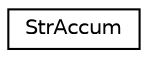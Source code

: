 digraph G
{
 // INTERACTIVE_SVG=YES
  edge [fontname="Helvetica",fontsize="10",labelfontname="Helvetica",labelfontsize="10"];
  node [fontname="Helvetica",fontsize="10",shape=record];
  rankdir="LR";
  Node1 [label="StrAccum",height=0.2,width=0.4,color="black", fillcolor="white", style="filled",URL="$d2/d2f/struct_str_accum.html"];
}
